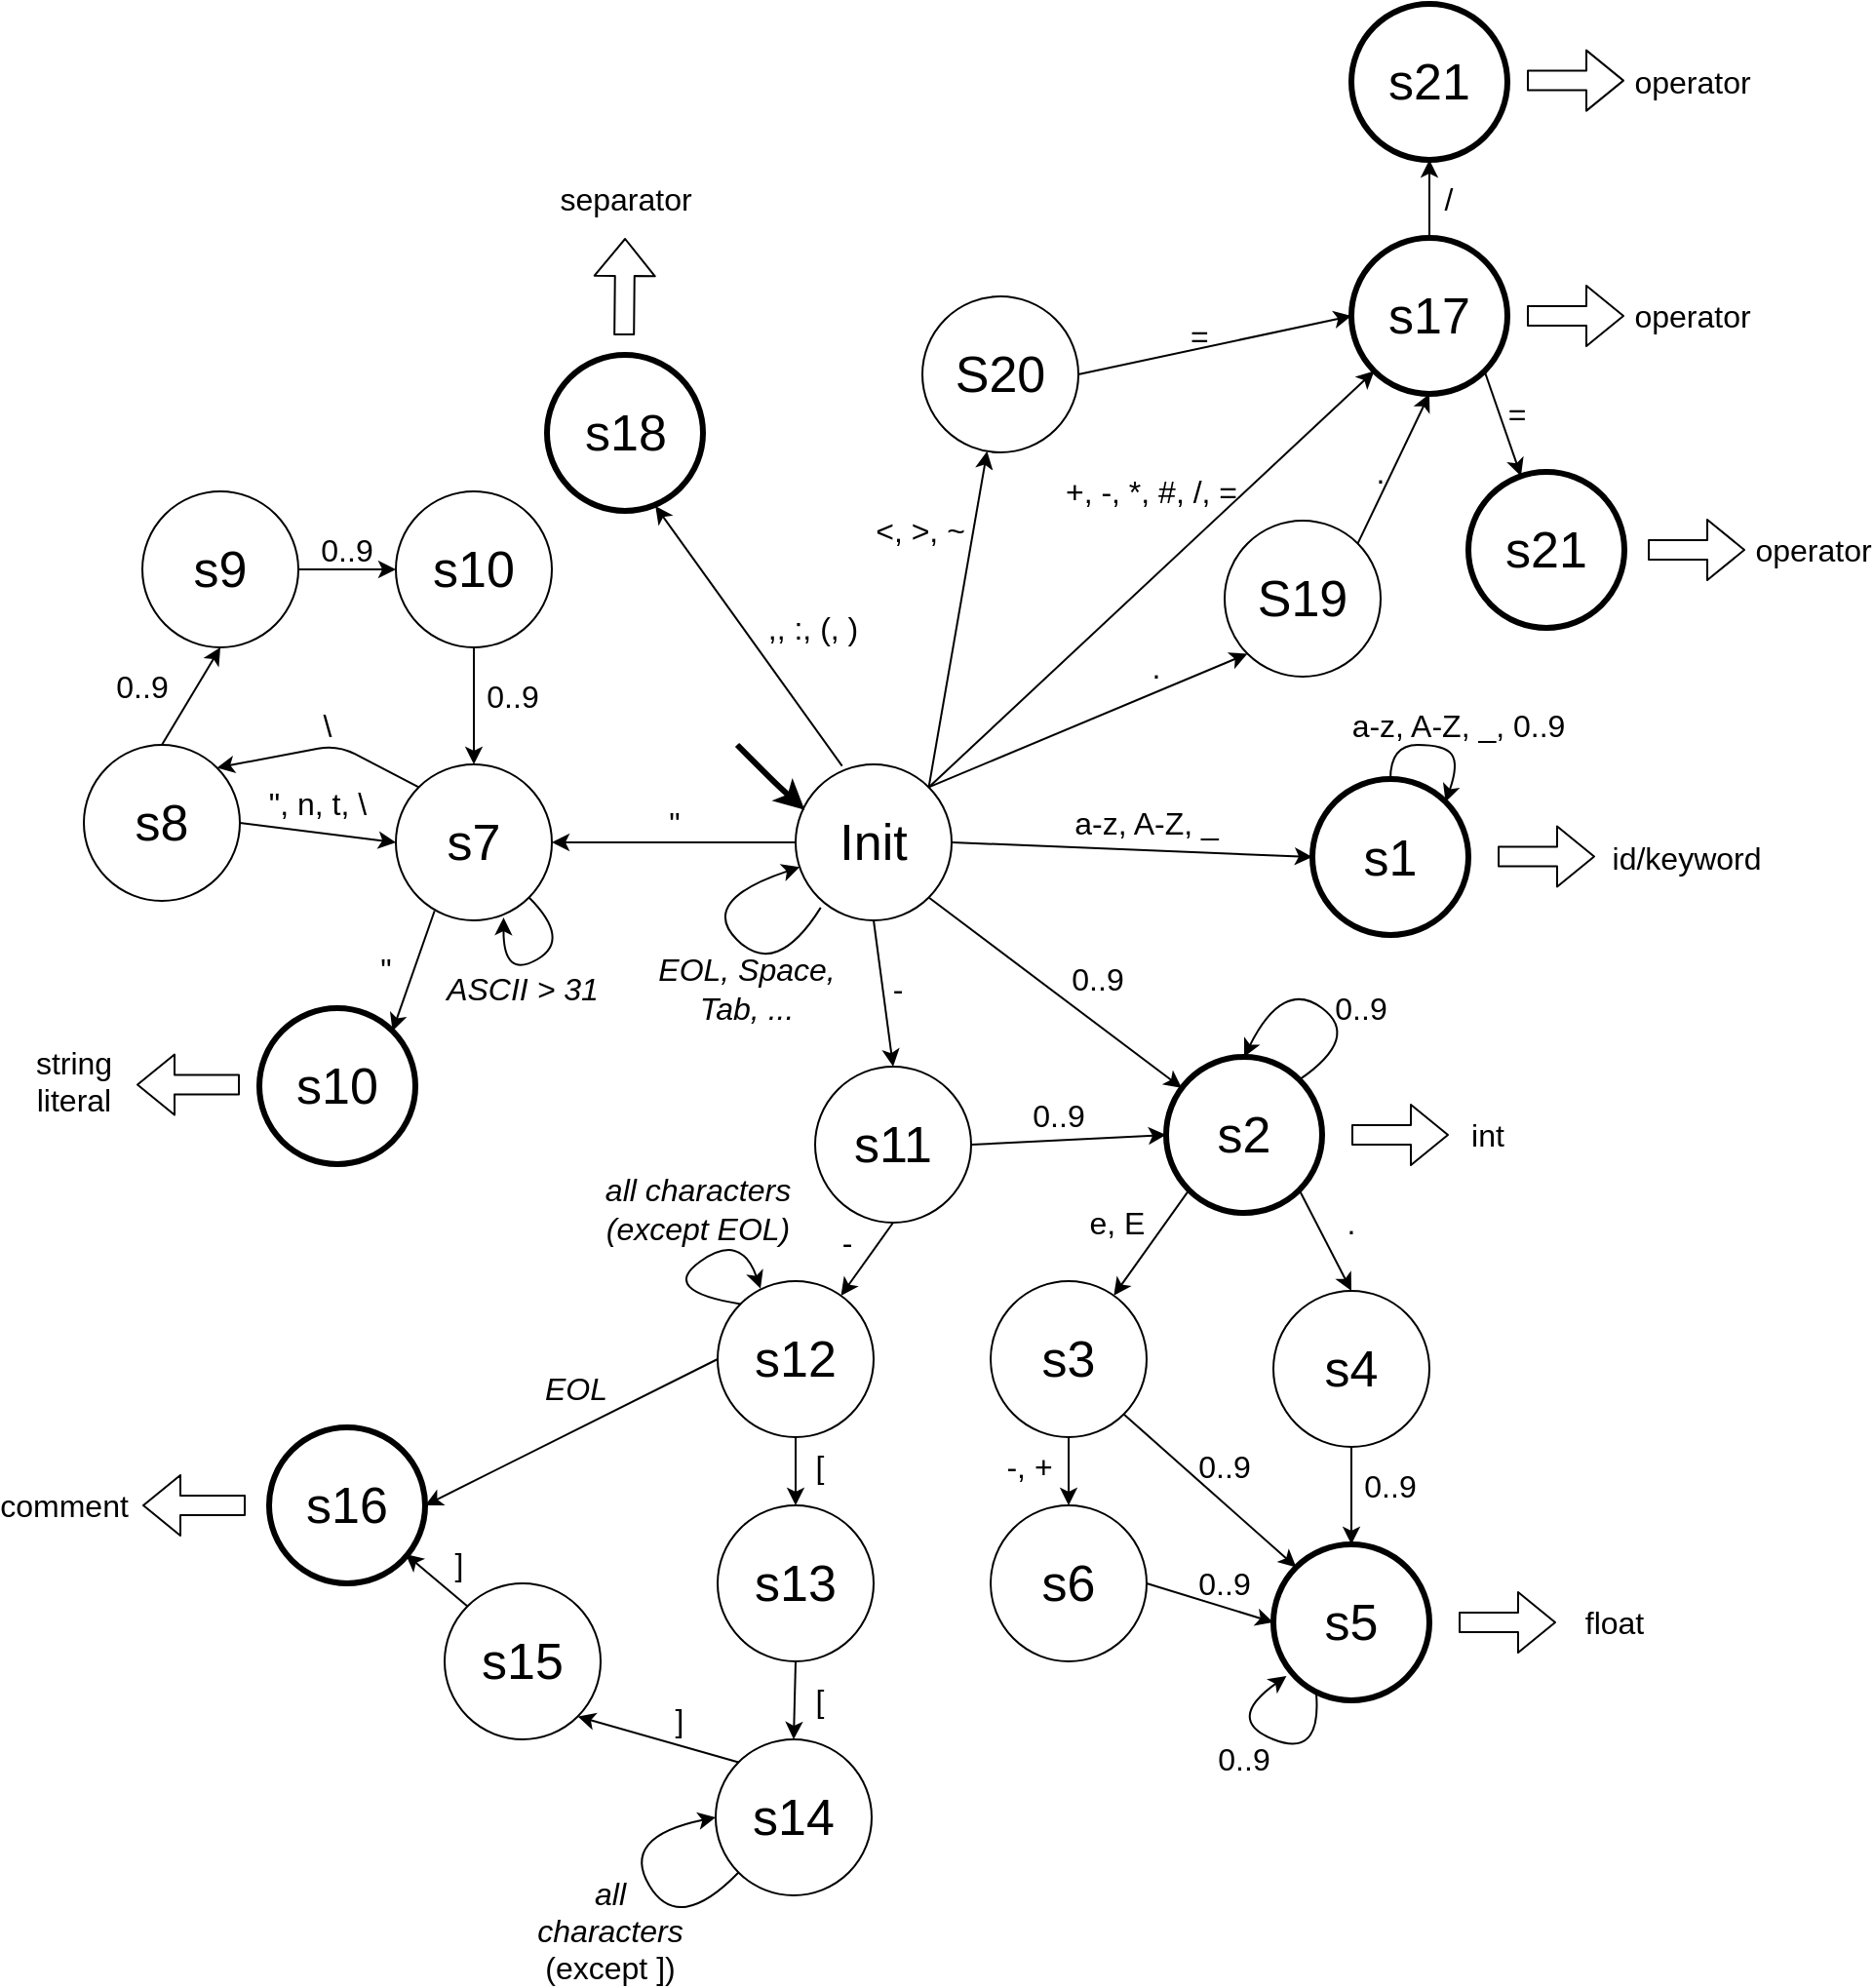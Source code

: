 <mxfile version="15.5.0" type="device"><diagram id="jfhymkSBReP0TE36wZ99" name="Page-1"><mxGraphModel dx="2287" dy="2283" grid="1" gridSize="10" guides="1" tooltips="1" connect="1" arrows="1" fold="1" page="1" pageScale="1" pageWidth="827" pageHeight="1169" math="0" shadow="0"><root><mxCell id="0"/><mxCell id="1" parent="0"/><mxCell id="UPaLBRPtknd_56QeNl5u-7" value="" style="endArrow=classic;html=1;exitX=1;exitY=0.5;exitDx=0;exitDy=0;entryX=0;entryY=0.5;entryDx=0;entryDy=0;" parent="1" source="UPaLBRPtknd_56QeNl5u-9" target="UPaLBRPtknd_56QeNl5u-10" edge="1"><mxGeometry width="50" height="50" relative="1" as="geometry"><mxPoint x="469.9" y="365.97" as="sourcePoint"/><mxPoint x="560.0" y="335" as="targetPoint"/></mxGeometry></mxCell><mxCell id="UPaLBRPtknd_56QeNl5u-8" value="a-z, A-Z, _" style="text;html=1;strokeColor=none;fillColor=none;align=center;verticalAlign=middle;whiteSpace=wrap;rounded=0;fontSize=16;" parent="1" vertex="1"><mxGeometry x="490" y="340" width="80" height="20" as="geometry"/></mxCell><mxCell id="UPaLBRPtknd_56QeNl5u-9" value="Init" style="ellipse;whiteSpace=wrap;html=1;aspect=fixed;fontSize=26;" parent="1" vertex="1"><mxGeometry x="350" y="320" width="80" height="80" as="geometry"/></mxCell><mxCell id="UPaLBRPtknd_56QeNl5u-10" value="s1" style="ellipse;whiteSpace=wrap;html=1;aspect=fixed;fontSize=26;strokeWidth=3;" parent="1" vertex="1"><mxGeometry x="615" y="327.5" width="80" height="80" as="geometry"/></mxCell><mxCell id="UPaLBRPtknd_56QeNl5u-13" value="" style="curved=1;endArrow=classic;html=1;fontSize=26;exitX=0.5;exitY=0;exitDx=0;exitDy=0;entryX=1;entryY=0;entryDx=0;entryDy=0;" parent="1" source="UPaLBRPtknd_56QeNl5u-10" target="UPaLBRPtknd_56QeNl5u-10" edge="1"><mxGeometry width="50" height="50" relative="1" as="geometry"><mxPoint x="600" y="410" as="sourcePoint"/><mxPoint x="650" y="360" as="targetPoint"/><Array as="points"><mxPoint x="655" y="310"/><mxPoint x="683" y="310"/><mxPoint x="690" y="320"/></Array></mxGeometry></mxCell><mxCell id="UPaLBRPtknd_56QeNl5u-14" value="a-z, A-Z, _, 0..9" style="text;html=1;strokeColor=none;fillColor=none;align=center;verticalAlign=middle;whiteSpace=wrap;rounded=0;fontSize=16;" parent="1" vertex="1"><mxGeometry x="630" y="290" width="120" height="20" as="geometry"/></mxCell><mxCell id="UPaLBRPtknd_56QeNl5u-15" value="s2" style="ellipse;whiteSpace=wrap;html=1;aspect=fixed;fontSize=26;strokeWidth=3;" parent="1" vertex="1"><mxGeometry x="540" y="470" width="80" height="80" as="geometry"/></mxCell><mxCell id="UPaLBRPtknd_56QeNl5u-16" value="" style="endArrow=classic;html=1;fontSize=16;exitX=1;exitY=1;exitDx=0;exitDy=0;" parent="1" source="UPaLBRPtknd_56QeNl5u-9" target="UPaLBRPtknd_56QeNl5u-15" edge="1"><mxGeometry width="50" height="50" relative="1" as="geometry"><mxPoint x="570" y="390" as="sourcePoint"/><mxPoint x="620" y="340" as="targetPoint"/></mxGeometry></mxCell><mxCell id="UPaLBRPtknd_56QeNl5u-17" value="0..9" style="text;html=1;strokeColor=none;fillColor=none;align=center;verticalAlign=middle;whiteSpace=wrap;rounded=0;fontSize=16;" parent="1" vertex="1"><mxGeometry x="465" y="420" width="80" height="20" as="geometry"/></mxCell><mxCell id="UPaLBRPtknd_56QeNl5u-19" value="" style="curved=1;endArrow=classic;html=1;fontSize=16;exitX=1;exitY=0;exitDx=0;exitDy=0;entryX=0.5;entryY=0;entryDx=0;entryDy=0;" parent="1" source="UPaLBRPtknd_56QeNl5u-15" target="UPaLBRPtknd_56QeNl5u-15" edge="1"><mxGeometry width="50" height="50" relative="1" as="geometry"><mxPoint x="700" y="430" as="sourcePoint"/><mxPoint x="770" y="380" as="targetPoint"/><Array as="points"><mxPoint x="640" y="460"/><mxPoint x="600" y="430"/></Array></mxGeometry></mxCell><mxCell id="UPaLBRPtknd_56QeNl5u-20" value="0..9" style="text;html=1;strokeColor=none;fillColor=none;align=center;verticalAlign=middle;whiteSpace=wrap;rounded=0;fontSize=16;" parent="1" vertex="1"><mxGeometry x="620" y="435" width="40" height="20" as="geometry"/></mxCell><mxCell id="UPaLBRPtknd_56QeNl5u-21" value="s3" style="ellipse;whiteSpace=wrap;html=1;aspect=fixed;fontSize=26;" parent="1" vertex="1"><mxGeometry x="450" y="585" width="80" height="80" as="geometry"/></mxCell><mxCell id="UPaLBRPtknd_56QeNl5u-23" value="" style="endArrow=classic;html=1;fontSize=16;exitX=0;exitY=1;exitDx=0;exitDy=0;" parent="1" source="UPaLBRPtknd_56QeNl5u-15" target="UPaLBRPtknd_56QeNl5u-21" edge="1"><mxGeometry width="50" height="50" relative="1" as="geometry"><mxPoint x="720" y="430" as="sourcePoint"/><mxPoint x="770" y="380" as="targetPoint"/></mxGeometry></mxCell><mxCell id="UPaLBRPtknd_56QeNl5u-25" value="e, E" style="text;html=1;strokeColor=none;fillColor=none;align=center;verticalAlign=middle;whiteSpace=wrap;rounded=0;fontSize=16;" parent="1" vertex="1"><mxGeometry x="490" y="545" width="50" height="20" as="geometry"/></mxCell><mxCell id="UPaLBRPtknd_56QeNl5u-27" value="s4" style="ellipse;whiteSpace=wrap;html=1;aspect=fixed;fontSize=26;" parent="1" vertex="1"><mxGeometry x="595" y="590" width="80" height="80" as="geometry"/></mxCell><mxCell id="UPaLBRPtknd_56QeNl5u-28" value="" style="endArrow=classic;html=1;fontSize=16;exitX=1;exitY=1;exitDx=0;exitDy=0;entryX=0.5;entryY=0;entryDx=0;entryDy=0;" parent="1" source="UPaLBRPtknd_56QeNl5u-15" target="UPaLBRPtknd_56QeNl5u-27" edge="1"><mxGeometry width="50" height="50" relative="1" as="geometry"><mxPoint x="561.716" y="548.284" as="sourcePoint"/><mxPoint x="523.19" y="602.408" as="targetPoint"/></mxGeometry></mxCell><mxCell id="UPaLBRPtknd_56QeNl5u-29" value="." style="text;html=1;strokeColor=none;fillColor=none;align=center;verticalAlign=middle;whiteSpace=wrap;rounded=0;fontSize=16;" parent="1" vertex="1"><mxGeometry x="615" y="545" width="40" height="20" as="geometry"/></mxCell><mxCell id="UPaLBRPtknd_56QeNl5u-30" value="s5" style="ellipse;whiteSpace=wrap;html=1;aspect=fixed;fontSize=26;strokeWidth=3;" parent="1" vertex="1"><mxGeometry x="595" y="720" width="80" height="80" as="geometry"/></mxCell><mxCell id="UPaLBRPtknd_56QeNl5u-31" value="" style="endArrow=classic;html=1;fontSize=16;exitX=0.5;exitY=1;exitDx=0;exitDy=0;entryX=0.5;entryY=0;entryDx=0;entryDy=0;" parent="1" source="UPaLBRPtknd_56QeNl5u-27" target="UPaLBRPtknd_56QeNl5u-30" edge="1"><mxGeometry width="50" height="50" relative="1" as="geometry"><mxPoint x="618.284" y="548.284" as="sourcePoint"/><mxPoint x="645" y="600" as="targetPoint"/></mxGeometry></mxCell><mxCell id="UPaLBRPtknd_56QeNl5u-32" value="0..9" style="text;html=1;strokeColor=none;fillColor=none;align=center;verticalAlign=middle;whiteSpace=wrap;rounded=0;fontSize=16;" parent="1" vertex="1"><mxGeometry x="635" y="680" width="40" height="20" as="geometry"/></mxCell><mxCell id="UPaLBRPtknd_56QeNl5u-33" value="s6" style="ellipse;whiteSpace=wrap;html=1;aspect=fixed;fontSize=26;" parent="1" vertex="1"><mxGeometry x="450" y="700" width="80" height="80" as="geometry"/></mxCell><mxCell id="UPaLBRPtknd_56QeNl5u-34" value="" style="endArrow=classic;html=1;fontSize=16;exitX=0.5;exitY=1;exitDx=0;exitDy=0;entryX=0.5;entryY=0;entryDx=0;entryDy=0;" parent="1" source="UPaLBRPtknd_56QeNl5u-21" target="UPaLBRPtknd_56QeNl5u-33" edge="1"><mxGeometry width="50" height="50" relative="1" as="geometry"><mxPoint x="518.516" y="665.864" as="sourcePoint"/><mxPoint x="480.0" y="719.995" as="targetPoint"/></mxGeometry></mxCell><mxCell id="UPaLBRPtknd_56QeNl5u-35" value="-, +" style="text;html=1;strokeColor=none;fillColor=none;align=center;verticalAlign=middle;whiteSpace=wrap;rounded=0;fontSize=16;" parent="1" vertex="1"><mxGeometry x="450" y="670" width="40" height="20" as="geometry"/></mxCell><mxCell id="UPaLBRPtknd_56QeNl5u-43" value="0..9" style="text;html=1;strokeColor=none;fillColor=none;align=center;verticalAlign=middle;whiteSpace=wrap;rounded=0;fontSize=16;" parent="1" vertex="1"><mxGeometry x="550" y="670" width="40" height="20" as="geometry"/></mxCell><mxCell id="UPaLBRPtknd_56QeNl5u-44" value="" style="curved=1;endArrow=classic;html=1;fontSize=16;exitX=0.274;exitY=0.947;exitDx=0;exitDy=0;entryX=0.084;entryY=0.844;entryDx=0;entryDy=0;entryPerimeter=0;exitPerimeter=0;" parent="1" source="UPaLBRPtknd_56QeNl5u-30" target="UPaLBRPtknd_56QeNl5u-30" edge="1"><mxGeometry width="50" height="50" relative="1" as="geometry"><mxPoint x="449.0" y="870" as="sourcePoint"/><mxPoint x="452.36" y="851.04" as="targetPoint"/><Array as="points"><mxPoint x="620" y="830"/><mxPoint x="570" y="810"/></Array></mxGeometry></mxCell><mxCell id="UPaLBRPtknd_56QeNl5u-45" value="0..9" style="text;html=1;strokeColor=none;fillColor=none;align=center;verticalAlign=middle;whiteSpace=wrap;rounded=0;fontSize=16;" parent="1" vertex="1"><mxGeometry x="560" y="820" width="40" height="20" as="geometry"/></mxCell><mxCell id="UPaLBRPtknd_56QeNl5u-48" value="" style="endArrow=classic;html=1;fontSize=16;exitX=1;exitY=0.5;exitDx=0;exitDy=0;entryX=0;entryY=0.5;entryDx=0;entryDy=0;" parent="1" source="UPaLBRPtknd_56QeNl5u-33" target="UPaLBRPtknd_56QeNl5u-30" edge="1"><mxGeometry width="50" height="50" relative="1" as="geometry"><mxPoint x="580" y="860" as="sourcePoint"/><mxPoint x="630" y="810" as="targetPoint"/></mxGeometry></mxCell><mxCell id="UPaLBRPtknd_56QeNl5u-49" value="s7" style="ellipse;whiteSpace=wrap;html=1;aspect=fixed;fontSize=26;" parent="1" vertex="1"><mxGeometry x="145" y="320" width="80" height="80" as="geometry"/></mxCell><mxCell id="UPaLBRPtknd_56QeNl5u-50" value="" style="endArrow=classic;html=1;fontSize=16;exitX=0;exitY=0.5;exitDx=0;exitDy=0;entryX=1;entryY=0.5;entryDx=0;entryDy=0;" parent="1" source="UPaLBRPtknd_56QeNl5u-9" target="UPaLBRPtknd_56QeNl5u-49" edge="1"><mxGeometry width="50" height="50" relative="1" as="geometry"><mxPoint x="340" y="540" as="sourcePoint"/><mxPoint x="390" y="490" as="targetPoint"/></mxGeometry></mxCell><mxCell id="UPaLBRPtknd_56QeNl5u-51" value="&quot;" style="text;html=1;strokeColor=none;fillColor=none;align=center;verticalAlign=middle;whiteSpace=wrap;rounded=0;fontSize=16;" parent="1" vertex="1"><mxGeometry x="272.5" y="340" width="30" height="20" as="geometry"/></mxCell><mxCell id="UPaLBRPtknd_56QeNl5u-52" value="s10" style="ellipse;whiteSpace=wrap;html=1;aspect=fixed;fontSize=26;strokeWidth=3;" parent="1" vertex="1"><mxGeometry x="75" y="445" width="80" height="80" as="geometry"/></mxCell><mxCell id="UPaLBRPtknd_56QeNl5u-53" value="s8" style="ellipse;whiteSpace=wrap;html=1;aspect=fixed;fontSize=26;" parent="1" vertex="1"><mxGeometry x="-15" y="310" width="80" height="80" as="geometry"/></mxCell><mxCell id="UPaLBRPtknd_56QeNl5u-54" value="" style="endArrow=classic;html=1;fontSize=16;exitX=0.248;exitY=0.939;exitDx=0;exitDy=0;entryX=1;entryY=0;entryDx=0;entryDy=0;exitPerimeter=0;" parent="1" source="UPaLBRPtknd_56QeNl5u-49" target="UPaLBRPtknd_56QeNl5u-52" edge="1"><mxGeometry width="50" height="50" relative="1" as="geometry"><mxPoint x="415" y="540" as="sourcePoint"/><mxPoint x="465" y="490" as="targetPoint"/></mxGeometry></mxCell><mxCell id="UPaLBRPtknd_56QeNl5u-56" value="&quot;" style="text;html=1;strokeColor=none;fillColor=none;align=center;verticalAlign=middle;whiteSpace=wrap;rounded=0;fontSize=16;" parent="1" vertex="1"><mxGeometry x="125" y="415" width="30" height="20" as="geometry"/></mxCell><mxCell id="UPaLBRPtknd_56QeNl5u-62" value="" style="group;fontSize=15;" parent="1" vertex="1" connectable="0"><mxGeometry x="165" y="415" width="90" height="30" as="geometry"/></mxCell><mxCell id="UPaLBRPtknd_56QeNl5u-60" value="&lt;i style=&quot;font-size: 16px;&quot;&gt;&lt;font style=&quot;font-size: 16px;&quot;&gt;ASCII &amp;gt; 31&lt;/font&gt;&lt;/i&gt;" style="text;html=1;strokeColor=none;fillColor=none;align=center;verticalAlign=middle;whiteSpace=wrap;rounded=0;fontSize=16;" parent="UPaLBRPtknd_56QeNl5u-62" vertex="1"><mxGeometry y="10" width="90" height="20" as="geometry"/></mxCell><mxCell id="UPaLBRPtknd_56QeNl5u-63" value="" style="endArrow=classic;html=1;fontSize=16;exitX=0;exitY=0;exitDx=0;exitDy=0;entryX=1;entryY=0;entryDx=0;entryDy=0;" parent="1" source="UPaLBRPtknd_56QeNl5u-49" target="UPaLBRPtknd_56QeNl5u-53" edge="1"><mxGeometry width="50" height="50" relative="1" as="geometry"><mxPoint x="195" y="455" as="sourcePoint"/><mxPoint x="245" y="405" as="targetPoint"/><Array as="points"><mxPoint x="115" y="310"/></Array></mxGeometry></mxCell><mxCell id="UPaLBRPtknd_56QeNl5u-64" value="\" style="text;html=1;strokeColor=none;fillColor=none;align=center;verticalAlign=middle;whiteSpace=wrap;rounded=0;fontSize=16;" parent="1" vertex="1"><mxGeometry x="95" y="290" width="30" height="20" as="geometry"/></mxCell><mxCell id="UPaLBRPtknd_56QeNl5u-65" value="s9" style="ellipse;whiteSpace=wrap;html=1;aspect=fixed;fontSize=26;" parent="1" vertex="1"><mxGeometry x="15" y="180" width="80" height="80" as="geometry"/></mxCell><mxCell id="UPaLBRPtknd_56QeNl5u-66" value="s10" style="ellipse;whiteSpace=wrap;html=1;aspect=fixed;fontSize=26;" parent="1" vertex="1"><mxGeometry x="145" y="180" width="80" height="80" as="geometry"/></mxCell><mxCell id="UPaLBRPtknd_56QeNl5u-67" value="" style="endArrow=classic;html=1;fontSize=16;entryX=0.5;entryY=1;entryDx=0;entryDy=0;exitX=0.5;exitY=0;exitDx=0;exitDy=0;" parent="1" source="UPaLBRPtknd_56QeNl5u-53" target="UPaLBRPtknd_56QeNl5u-65" edge="1"><mxGeometry width="50" height="50" relative="1" as="geometry"><mxPoint x="55" y="320" as="sourcePoint"/><mxPoint x="105" y="270" as="targetPoint"/></mxGeometry></mxCell><mxCell id="UPaLBRPtknd_56QeNl5u-68" value="" style="endArrow=classic;html=1;fontSize=16;entryX=0;entryY=0.5;entryDx=0;entryDy=0;exitX=1;exitY=0.5;exitDx=0;exitDy=0;" parent="1" source="UPaLBRPtknd_56QeNl5u-65" target="UPaLBRPtknd_56QeNl5u-66" edge="1"><mxGeometry width="50" height="50" relative="1" as="geometry"><mxPoint x="65" y="330" as="sourcePoint"/><mxPoint x="65" y="270" as="targetPoint"/></mxGeometry></mxCell><mxCell id="UPaLBRPtknd_56QeNl5u-69" value="" style="endArrow=classic;html=1;fontSize=16;entryX=0.5;entryY=0;entryDx=0;entryDy=0;exitX=0.5;exitY=1;exitDx=0;exitDy=0;" parent="1" source="UPaLBRPtknd_56QeNl5u-66" target="UPaLBRPtknd_56QeNl5u-49" edge="1"><mxGeometry width="50" height="50" relative="1" as="geometry"><mxPoint x="185" y="290" as="sourcePoint"/><mxPoint x="235" y="290" as="targetPoint"/></mxGeometry></mxCell><mxCell id="UPaLBRPtknd_56QeNl5u-70" value="" style="curved=1;endArrow=classic;html=1;fontSize=16;entryX=0.691;entryY=0.982;entryDx=0;entryDy=0;exitX=1;exitY=1;exitDx=0;exitDy=0;entryPerimeter=0;" parent="1" source="UPaLBRPtknd_56QeNl5u-49" target="UPaLBRPtknd_56QeNl5u-49" edge="1"><mxGeometry width="50" height="50" relative="1" as="geometry"><mxPoint x="175" y="455" as="sourcePoint"/><mxPoint x="225" y="405" as="targetPoint"/><Array as="points"><mxPoint x="235" y="410"/><mxPoint x="200" y="430"/></Array></mxGeometry></mxCell><mxCell id="UPaLBRPtknd_56QeNl5u-71" value="0..9" style="text;html=1;strokeColor=none;fillColor=none;align=center;verticalAlign=middle;whiteSpace=wrap;rounded=0;fontSize=16;" parent="1" vertex="1"><mxGeometry x="-5" y="270" width="40" height="20" as="geometry"/></mxCell><mxCell id="UPaLBRPtknd_56QeNl5u-72" value="0..9" style="text;html=1;strokeColor=none;fillColor=none;align=center;verticalAlign=middle;whiteSpace=wrap;rounded=0;fontSize=16;" parent="1" vertex="1"><mxGeometry x="100" y="200" width="40" height="20" as="geometry"/></mxCell><mxCell id="UPaLBRPtknd_56QeNl5u-73" value="0..9" style="text;html=1;strokeColor=none;fillColor=none;align=center;verticalAlign=middle;whiteSpace=wrap;rounded=0;fontSize=16;" parent="1" vertex="1"><mxGeometry x="185" y="275" width="40" height="20" as="geometry"/></mxCell><mxCell id="UPaLBRPtknd_56QeNl5u-75" value="" style="endArrow=classic;html=1;fontSize=16;exitX=1;exitY=0.5;exitDx=0;exitDy=0;entryX=0;entryY=0.5;entryDx=0;entryDy=0;" parent="1" source="UPaLBRPtknd_56QeNl5u-53" target="UPaLBRPtknd_56QeNl5u-49" edge="1"><mxGeometry width="50" height="50" relative="1" as="geometry"><mxPoint x="285" y="440" as="sourcePoint"/><mxPoint x="335" y="390" as="targetPoint"/></mxGeometry></mxCell><mxCell id="UPaLBRPtknd_56QeNl5u-76" value="&quot;, n, t, \" style="text;html=1;strokeColor=none;fillColor=none;align=center;verticalAlign=middle;whiteSpace=wrap;rounded=0;fontSize=16;" parent="1" vertex="1"><mxGeometry x="75" y="330" width="60" height="20" as="geometry"/></mxCell><mxCell id="UPaLBRPtknd_56QeNl5u-78" value="" style="endArrow=classic;html=1;fontSize=16;entryX=0.058;entryY=0.292;entryDx=0;entryDy=0;strokeWidth=3;entryPerimeter=0;" parent="1" target="UPaLBRPtknd_56QeNl5u-9" edge="1"><mxGeometry width="50" height="50" relative="1" as="geometry"><mxPoint x="320" y="310" as="sourcePoint"/><mxPoint x="400" y="220" as="targetPoint"/><Array as="points"><mxPoint x="340" y="330"/></Array></mxGeometry></mxCell><mxCell id="UPaLBRPtknd_56QeNl5u-79" value="" style="endArrow=classic;html=1;fontSize=16;exitX=0.5;exitY=1;exitDx=0;exitDy=0;entryX=0.5;entryY=0;entryDx=0;entryDy=0;" parent="1" source="UPaLBRPtknd_56QeNl5u-9" target="UPaLBRPtknd_56QeNl5u-81" edge="1"><mxGeometry width="50" height="50" relative="1" as="geometry"><mxPoint x="320.244" y="420.004" as="sourcePoint"/><mxPoint x="420" y="480" as="targetPoint"/></mxGeometry></mxCell><mxCell id="UPaLBRPtknd_56QeNl5u-81" value="s11" style="ellipse;whiteSpace=wrap;html=1;aspect=fixed;fontSize=26;" parent="1" vertex="1"><mxGeometry x="360" y="475" width="80" height="80" as="geometry"/></mxCell><mxCell id="UPaLBRPtknd_56QeNl5u-82" value="-" style="text;html=1;strokeColor=none;fillColor=none;align=center;verticalAlign=middle;whiteSpace=wrap;rounded=0;fontSize=16;" parent="1" vertex="1"><mxGeometry x="390" y="425" width="25" height="20" as="geometry"/></mxCell><mxCell id="UPaLBRPtknd_56QeNl5u-83" value="" style="endArrow=classic;html=1;fontSize=16;exitX=1;exitY=0.5;exitDx=0;exitDy=0;entryX=0;entryY=0.5;entryDx=0;entryDy=0;" parent="1" source="UPaLBRPtknd_56QeNl5u-81" target="UPaLBRPtknd_56QeNl5u-15" edge="1"><mxGeometry width="50" height="50" relative="1" as="geometry"><mxPoint x="600" y="530" as="sourcePoint"/><mxPoint x="650" y="480" as="targetPoint"/></mxGeometry></mxCell><mxCell id="UPaLBRPtknd_56QeNl5u-84" value="-" style="text;html=1;strokeColor=none;fillColor=none;align=center;verticalAlign=middle;whiteSpace=wrap;rounded=0;fontSize=16;" parent="1" vertex="1"><mxGeometry x="364" y="555" width="25" height="20" as="geometry"/></mxCell><mxCell id="UPaLBRPtknd_56QeNl5u-85" value="0..9" style="text;html=1;strokeColor=none;fillColor=none;align=center;verticalAlign=middle;whiteSpace=wrap;rounded=0;fontSize=16;" parent="1" vertex="1"><mxGeometry x="465" y="490" width="40" height="20" as="geometry"/></mxCell><mxCell id="UPaLBRPtknd_56QeNl5u-86" value="s12" style="ellipse;whiteSpace=wrap;html=1;aspect=fixed;fontSize=26;" parent="1" vertex="1"><mxGeometry x="310" y="585" width="80" height="80" as="geometry"/></mxCell><mxCell id="UPaLBRPtknd_56QeNl5u-87" value="" style="endArrow=classic;html=1;fontSize=16;exitX=0.5;exitY=1;exitDx=0;exitDy=0;" parent="1" source="UPaLBRPtknd_56QeNl5u-81" target="UPaLBRPtknd_56QeNl5u-86" edge="1"><mxGeometry width="50" height="50" relative="1" as="geometry"><mxPoint x="371.716" y="398.284" as="sourcePoint"/><mxPoint x="310" y="500" as="targetPoint"/></mxGeometry></mxCell><mxCell id="UPaLBRPtknd_56QeNl5u-89" value="" style="endArrow=classic;html=1;fontSize=16;exitX=0.5;exitY=1;exitDx=0;exitDy=0;" parent="1" source="UPaLBRPtknd_56QeNl5u-86" edge="1"><mxGeometry width="50" height="50" relative="1" as="geometry"><mxPoint x="410" y="565" as="sourcePoint"/><mxPoint x="350" y="700" as="targetPoint"/></mxGeometry></mxCell><mxCell id="UPaLBRPtknd_56QeNl5u-90" value="s13" style="ellipse;whiteSpace=wrap;html=1;aspect=fixed;fontSize=26;" parent="1" vertex="1"><mxGeometry x="310" y="700" width="80" height="80" as="geometry"/></mxCell><mxCell id="UPaLBRPtknd_56QeNl5u-91" value="s14" style="ellipse;whiteSpace=wrap;html=1;aspect=fixed;fontSize=26;" parent="1" vertex="1"><mxGeometry x="309" y="820" width="80" height="80" as="geometry"/></mxCell><mxCell id="UPaLBRPtknd_56QeNl5u-92" value="[" style="text;html=1;strokeColor=none;fillColor=none;align=center;verticalAlign=middle;whiteSpace=wrap;rounded=0;fontSize=16;" parent="1" vertex="1"><mxGeometry x="350" y="670" width="25" height="20" as="geometry"/></mxCell><mxCell id="UPaLBRPtknd_56QeNl5u-93" value="[" style="text;html=1;strokeColor=none;fillColor=none;align=center;verticalAlign=middle;whiteSpace=wrap;rounded=0;fontSize=16;" parent="1" vertex="1"><mxGeometry x="350" y="790" width="25" height="20" as="geometry"/></mxCell><mxCell id="UPaLBRPtknd_56QeNl5u-94" value="" style="endArrow=classic;html=1;fontSize=16;exitX=0.5;exitY=1;exitDx=0;exitDy=0;entryX=0.5;entryY=0;entryDx=0;entryDy=0;" parent="1" source="UPaLBRPtknd_56QeNl5u-90" target="UPaLBRPtknd_56QeNl5u-91" edge="1"><mxGeometry width="50" height="50" relative="1" as="geometry"><mxPoint x="570" y="600" as="sourcePoint"/><mxPoint x="620" y="550" as="targetPoint"/></mxGeometry></mxCell><mxCell id="UPaLBRPtknd_56QeNl5u-95" value="s15" style="ellipse;whiteSpace=wrap;html=1;aspect=fixed;fontSize=26;" parent="1" vertex="1"><mxGeometry x="170" y="740" width="80" height="80" as="geometry"/></mxCell><mxCell id="UPaLBRPtknd_56QeNl5u-96" value="s16" style="ellipse;whiteSpace=wrap;html=1;aspect=fixed;fontSize=26;strokeWidth=3;" parent="1" vertex="1"><mxGeometry x="80" y="660" width="80" height="80" as="geometry"/></mxCell><mxCell id="UPaLBRPtknd_56QeNl5u-97" value="" style="endArrow=classic;html=1;fontSize=16;entryX=1;entryY=1;entryDx=0;entryDy=0;exitX=0;exitY=0;exitDx=0;exitDy=0;" parent="1" source="UPaLBRPtknd_56QeNl5u-91" target="UPaLBRPtknd_56QeNl5u-95" edge="1"><mxGeometry width="50" height="50" relative="1" as="geometry"><mxPoint x="351.5" y="930" as="sourcePoint"/><mxPoint x="401.5" y="880" as="targetPoint"/></mxGeometry></mxCell><mxCell id="UPaLBRPtknd_56QeNl5u-99" value="" style="endArrow=classic;html=1;fontSize=16;exitX=0;exitY=0;exitDx=0;exitDy=0;" parent="1" source="UPaLBRPtknd_56QeNl5u-95" edge="1"><mxGeometry width="50" height="50" relative="1" as="geometry"><mxPoint x="387.284" y="898.284" as="sourcePoint"/><mxPoint x="150" y="725" as="targetPoint"/></mxGeometry></mxCell><mxCell id="UPaLBRPtknd_56QeNl5u-100" value="]" style="text;html=1;strokeColor=none;fillColor=none;align=center;verticalAlign=middle;whiteSpace=wrap;rounded=0;fontSize=16;" parent="1" vertex="1"><mxGeometry x="165" y="720" width="25" height="20" as="geometry"/></mxCell><mxCell id="UPaLBRPtknd_56QeNl5u-102" value="]" style="text;html=1;strokeColor=none;fillColor=none;align=center;verticalAlign=middle;whiteSpace=wrap;rounded=0;fontSize=16;" parent="1" vertex="1"><mxGeometry x="277.5" y="800" width="25" height="20" as="geometry"/></mxCell><mxCell id="UPaLBRPtknd_56QeNl5u-105" value="" style="curved=1;endArrow=classic;html=1;fontSize=16;entryX=0;entryY=0.5;entryDx=0;entryDy=0;exitX=0;exitY=1;exitDx=0;exitDy=0;" parent="1" source="UPaLBRPtknd_56QeNl5u-91" target="UPaLBRPtknd_56QeNl5u-91" edge="1"><mxGeometry width="50" height="50" relative="1" as="geometry"><mxPoint x="273.284" y="890.004" as="sourcePoint"/><mxPoint x="260.28" y="900.28" as="targetPoint"/><Array as="points"><mxPoint x="290" y="920"/><mxPoint x="260" y="870"/></Array></mxGeometry></mxCell><mxCell id="UPaLBRPtknd_56QeNl5u-107" value="&lt;i&gt;all characters&lt;/i&gt; (except ])" style="text;html=1;strokeColor=none;fillColor=none;align=center;verticalAlign=middle;whiteSpace=wrap;rounded=0;fontSize=16;" parent="1" vertex="1"><mxGeometry x="221.25" y="900" width="67.5" height="35" as="geometry"/></mxCell><mxCell id="UPaLBRPtknd_56QeNl5u-110" value="" style="curved=1;endArrow=classic;html=1;fontSize=16;exitX=0;exitY=0;exitDx=0;exitDy=0;entryX=0.275;entryY=0.048;entryDx=0;entryDy=0;entryPerimeter=0;" parent="1" source="UPaLBRPtknd_56QeNl5u-86" target="UPaLBRPtknd_56QeNl5u-86" edge="1"><mxGeometry width="50" height="50" relative="1" as="geometry"><mxPoint x="290" y="585" as="sourcePoint"/><mxPoint x="340" y="535" as="targetPoint"/><Array as="points"><mxPoint x="280" y="590"/><mxPoint x="322" y="560"/></Array></mxGeometry></mxCell><mxCell id="UPaLBRPtknd_56QeNl5u-111" value="&lt;div&gt;&lt;i&gt;all characters&lt;/i&gt;&lt;/div&gt;&lt;div&gt;&lt;i&gt;(except EOL)&lt;br&gt;&lt;/i&gt;&lt;/div&gt;" style="text;html=1;strokeColor=none;fillColor=none;align=center;verticalAlign=middle;whiteSpace=wrap;rounded=0;fontSize=16;" parent="1" vertex="1"><mxGeometry x="250" y="520" width="100" height="55" as="geometry"/></mxCell><mxCell id="UPaLBRPtknd_56QeNl5u-115" value="" style="endArrow=classic;html=1;fontSize=16;entryX=1;entryY=0.5;entryDx=0;entryDy=0;exitX=0;exitY=0.5;exitDx=0;exitDy=0;" parent="1" source="UPaLBRPtknd_56QeNl5u-86" target="UPaLBRPtknd_56QeNl5u-96" edge="1"><mxGeometry width="50" height="50" relative="1" as="geometry"><mxPoint x="220" y="660" as="sourcePoint"/><mxPoint x="270" y="610" as="targetPoint"/></mxGeometry></mxCell><mxCell id="UPaLBRPtknd_56QeNl5u-116" value="EOL" style="text;html=1;strokeColor=none;fillColor=none;align=center;verticalAlign=middle;whiteSpace=wrap;rounded=0;fontSize=16;fontStyle=2" parent="1" vertex="1"><mxGeometry x="225" y="630" width="25" height="20" as="geometry"/></mxCell><mxCell id="UPaLBRPtknd_56QeNl5u-118" value="" style="curved=1;endArrow=classic;html=1;fontSize=16;exitX=0.161;exitY=0.918;exitDx=0;exitDy=0;exitPerimeter=0;" parent="1" source="UPaLBRPtknd_56QeNl5u-9" target="UPaLBRPtknd_56QeNl5u-9" edge="1"><mxGeometry width="50" height="50" relative="1" as="geometry"><mxPoint x="275" y="460" as="sourcePoint"/><mxPoint x="325" y="410" as="targetPoint"/><Array as="points"><mxPoint x="340" y="430"/><mxPoint x="300" y="390"/></Array></mxGeometry></mxCell><mxCell id="UPaLBRPtknd_56QeNl5u-119" value="EOL, Space, Tab, ..." style="text;html=1;strokeColor=none;fillColor=none;align=center;verticalAlign=middle;whiteSpace=wrap;rounded=0;fontSize=16;fontStyle=2" parent="1" vertex="1"><mxGeometry x="275" y="407.5" width="100" height="55" as="geometry"/></mxCell><mxCell id="UPaLBRPtknd_56QeNl5u-120" value="s17" style="ellipse;whiteSpace=wrap;html=1;aspect=fixed;fontSize=26;strokeWidth=3;" parent="1" vertex="1"><mxGeometry x="635" y="50" width="80" height="80" as="geometry"/></mxCell><mxCell id="UPaLBRPtknd_56QeNl5u-121" value="s18" style="ellipse;whiteSpace=wrap;html=1;aspect=fixed;fontSize=26;strokeWidth=3;" parent="1" vertex="1"><mxGeometry x="222.5" y="110" width="80" height="80" as="geometry"/></mxCell><mxCell id="UPaLBRPtknd_56QeNl5u-122" value="" style="endArrow=classic;html=1;fontSize=16;entryX=0;entryY=1;entryDx=0;entryDy=0;exitX=1;exitY=0;exitDx=0;exitDy=0;" parent="1" source="UPaLBRPtknd_56QeNl5u-9" target="UPaLBRPtknd_56QeNl5u-120" edge="1"><mxGeometry width="50" height="50" relative="1" as="geometry"><mxPoint x="300" y="300" as="sourcePoint"/><mxPoint x="371.716" y="341.716" as="targetPoint"/></mxGeometry></mxCell><mxCell id="UPaLBRPtknd_56QeNl5u-123" value="+, -, *, #, /, =" style="text;html=1;strokeColor=none;fillColor=none;align=center;verticalAlign=middle;whiteSpace=wrap;rounded=0;fontSize=16;" parent="1" vertex="1"><mxGeometry x="485" y="170" width="95" height="20" as="geometry"/></mxCell><mxCell id="UPaLBRPtknd_56QeNl5u-126" value="&amp;nbsp;=" style="text;html=1;strokeColor=none;fillColor=none;align=center;verticalAlign=middle;whiteSpace=wrap;rounded=0;fontSize=16;" parent="1" vertex="1"><mxGeometry x="510" y="90" width="90" height="20" as="geometry"/></mxCell><mxCell id="UPaLBRPtknd_56QeNl5u-127" value="" style="endArrow=classic;html=1;fontSize=16;entryX=0.695;entryY=0.969;entryDx=0;entryDy=0;entryPerimeter=0;exitX=0.298;exitY=0.01;exitDx=0;exitDy=0;exitPerimeter=0;" parent="1" target="UPaLBRPtknd_56QeNl5u-121" edge="1" source="UPaLBRPtknd_56QeNl5u-9"><mxGeometry width="50" height="50" relative="1" as="geometry"><mxPoint x="389" y="320" as="sourcePoint"/><mxPoint x="439" y="270" as="targetPoint"/></mxGeometry></mxCell><mxCell id="UPaLBRPtknd_56QeNl5u-128" value=",, :, (, )" style="text;html=1;strokeColor=none;fillColor=none;align=center;verticalAlign=middle;whiteSpace=wrap;rounded=0;fontSize=16;" parent="1" vertex="1"><mxGeometry x="329" y="240" width="60" height="20" as="geometry"/></mxCell><mxCell id="UPaLBRPtknd_56QeNl5u-130" value="" style="shape=flexArrow;endArrow=classic;html=1;fontSize=16;strokeWidth=1;" parent="1" edge="1"><mxGeometry width="50" height="50" relative="1" as="geometry"><mxPoint x="690" y="760" as="sourcePoint"/><mxPoint x="740" y="760" as="targetPoint"/></mxGeometry></mxCell><mxCell id="UPaLBRPtknd_56QeNl5u-132" value="" style="shape=flexArrow;endArrow=classic;html=1;fontSize=16;strokeWidth=1;" parent="1" edge="1"><mxGeometry width="50" height="50" relative="1" as="geometry"><mxPoint x="635" y="510" as="sourcePoint"/><mxPoint x="685" y="510" as="targetPoint"/></mxGeometry></mxCell><mxCell id="UPaLBRPtknd_56QeNl5u-133" value="" style="shape=flexArrow;endArrow=classic;html=1;fontSize=16;strokeWidth=1;" parent="1" edge="1"><mxGeometry width="50" height="50" relative="1" as="geometry"><mxPoint x="710" y="367.21" as="sourcePoint"/><mxPoint x="760" y="367.21" as="targetPoint"/></mxGeometry></mxCell><mxCell id="UPaLBRPtknd_56QeNl5u-134" value="" style="shape=flexArrow;endArrow=classic;html=1;fontSize=16;strokeWidth=1;" parent="1" edge="1"><mxGeometry width="50" height="50" relative="1" as="geometry"><mxPoint x="725" y="90.0" as="sourcePoint"/><mxPoint x="775" y="90.0" as="targetPoint"/></mxGeometry></mxCell><mxCell id="UPaLBRPtknd_56QeNl5u-135" value="" style="shape=flexArrow;endArrow=classic;html=1;fontSize=16;strokeWidth=1;" parent="1" edge="1"><mxGeometry width="50" height="50" relative="1" as="geometry"><mxPoint x="262.08" y="100" as="sourcePoint"/><mxPoint x="262.56" y="50" as="targetPoint"/></mxGeometry></mxCell><mxCell id="UPaLBRPtknd_56QeNl5u-136" value="" style="shape=flexArrow;endArrow=classic;html=1;fontSize=16;strokeWidth=1;" parent="1" edge="1"><mxGeometry width="50" height="50" relative="1" as="geometry"><mxPoint x="68" y="700" as="sourcePoint"/><mxPoint x="15" y="700" as="targetPoint"/></mxGeometry></mxCell><mxCell id="UPaLBRPtknd_56QeNl5u-137" value="" style="shape=flexArrow;endArrow=classic;html=1;fontSize=16;strokeWidth=1;" parent="1" edge="1"><mxGeometry width="50" height="50" relative="1" as="geometry"><mxPoint x="65" y="484.29" as="sourcePoint"/><mxPoint x="12.0" y="484.29" as="targetPoint"/></mxGeometry></mxCell><mxCell id="UPaLBRPtknd_56QeNl5u-138" value="float" style="text;html=1;strokeColor=none;fillColor=none;align=center;verticalAlign=middle;whiteSpace=wrap;rounded=0;fontSize=16;" parent="1" vertex="1"><mxGeometry x="750" y="750" width="40" height="20" as="geometry"/></mxCell><mxCell id="UPaLBRPtknd_56QeNl5u-140" value="int" style="text;html=1;strokeColor=none;fillColor=none;align=center;verticalAlign=middle;whiteSpace=wrap;rounded=0;fontSize=16;" parent="1" vertex="1"><mxGeometry x="685" y="500" width="40" height="20" as="geometry"/></mxCell><mxCell id="UPaLBRPtknd_56QeNl5u-141" value="id/keyword" style="text;html=1;strokeColor=none;fillColor=none;align=center;verticalAlign=middle;whiteSpace=wrap;rounded=0;fontSize=16;" parent="1" vertex="1"><mxGeometry x="787" y="357.5" width="40" height="20" as="geometry"/></mxCell><mxCell id="UPaLBRPtknd_56QeNl5u-142" value="operator" style="text;html=1;strokeColor=none;fillColor=none;align=center;verticalAlign=middle;whiteSpace=wrap;rounded=0;fontSize=16;" parent="1" vertex="1"><mxGeometry x="790" y="80" width="40" height="20" as="geometry"/></mxCell><mxCell id="UPaLBRPtknd_56QeNl5u-143" value="separator" style="text;html=1;strokeColor=none;fillColor=none;align=center;verticalAlign=middle;whiteSpace=wrap;rounded=0;fontSize=16;" parent="1" vertex="1"><mxGeometry x="242.5" y="20" width="40" height="20" as="geometry"/></mxCell><mxCell id="UPaLBRPtknd_56QeNl5u-145" value="&lt;div&gt;&lt;br&gt;&lt;/div&gt;&lt;div&gt;string literal&lt;br&gt;&lt;/div&gt;" style="text;html=1;strokeColor=none;fillColor=none;align=center;verticalAlign=middle;whiteSpace=wrap;rounded=0;fontSize=16;" parent="1" vertex="1"><mxGeometry x="-40" y="462.5" width="40" height="20" as="geometry"/></mxCell><mxCell id="UPaLBRPtknd_56QeNl5u-147" value="comment" style="text;html=1;strokeColor=none;fillColor=none;align=center;verticalAlign=middle;whiteSpace=wrap;rounded=0;fontSize=16;" parent="1" vertex="1"><mxGeometry x="-45" y="690" width="40" height="20" as="geometry"/></mxCell><mxCell id="TF9PBZlByJdU3aYzOGNC-2" value="" style="endArrow=classic;html=1;fontSize=16;exitX=1;exitY=1;exitDx=0;exitDy=0;entryX=0;entryY=0;entryDx=0;entryDy=0;" parent="1" source="UPaLBRPtknd_56QeNl5u-21" target="UPaLBRPtknd_56QeNl5u-30" edge="1"><mxGeometry width="50" height="50" relative="1" as="geometry"><mxPoint x="540" y="750" as="sourcePoint"/><mxPoint x="605" y="770" as="targetPoint"/></mxGeometry></mxCell><mxCell id="TF9PBZlByJdU3aYzOGNC-3" value="0..9" style="text;html=1;strokeColor=none;fillColor=none;align=center;verticalAlign=middle;whiteSpace=wrap;rounded=0;fontSize=16;" parent="1" vertex="1"><mxGeometry x="550" y="730" width="40" height="20" as="geometry"/></mxCell><mxCell id="TF9PBZlByJdU3aYzOGNC-4" value="" style="endArrow=classic;html=1;fontSize=16;exitX=1;exitY=0;exitDx=0;exitDy=0;entryX=0;entryY=1;entryDx=0;entryDy=0;" parent="1" source="UPaLBRPtknd_56QeNl5u-9" target="TF9PBZlByJdU3aYzOGNC-5" edge="1"><mxGeometry width="50" height="50" relative="1" as="geometry"><mxPoint x="428.284" y="341.716" as="sourcePoint"/><mxPoint x="540" y="240" as="targetPoint"/></mxGeometry></mxCell><mxCell id="TF9PBZlByJdU3aYzOGNC-5" value="S19" style="ellipse;whiteSpace=wrap;html=1;aspect=fixed;fontSize=26;" parent="1" vertex="1"><mxGeometry x="570" y="195" width="80" height="80" as="geometry"/></mxCell><mxCell id="TF9PBZlByJdU3aYzOGNC-6" value="" style="endArrow=classic;html=1;fontSize=16;exitX=1;exitY=0;exitDx=0;exitDy=0;entryX=0.5;entryY=1;entryDx=0;entryDy=0;" parent="1" source="TF9PBZlByJdU3aYzOGNC-5" target="UPaLBRPtknd_56QeNl5u-120" edge="1"><mxGeometry width="50" height="50" relative="1" as="geometry"><mxPoint x="550.004" y="199.996" as="sourcePoint"/><mxPoint x="648.436" y="156.564" as="targetPoint"/></mxGeometry></mxCell><mxCell id="TF9PBZlByJdU3aYzOGNC-7" value="." style="text;html=1;strokeColor=none;fillColor=none;align=center;verticalAlign=middle;whiteSpace=wrap;rounded=0;fontSize=16;" parent="1" vertex="1"><mxGeometry x="640" y="160" width="20" height="20" as="geometry"/></mxCell><mxCell id="TF9PBZlByJdU3aYzOGNC-8" value="." style="text;html=1;strokeColor=none;fillColor=none;align=center;verticalAlign=middle;whiteSpace=wrap;rounded=0;fontSize=16;" parent="1" vertex="1"><mxGeometry x="525" y="260" width="20" height="20" as="geometry"/></mxCell><mxCell id="6NA6GulhIW76kVSZ6xMm-2" value="S20" style="ellipse;whiteSpace=wrap;html=1;aspect=fixed;fontSize=26;" vertex="1" parent="1"><mxGeometry x="415" y="80" width="80" height="80" as="geometry"/></mxCell><mxCell id="6NA6GulhIW76kVSZ6xMm-4" value="" style="endArrow=classic;html=1;fontSize=16;exitX=1;exitY=0;exitDx=0;exitDy=0;" edge="1" parent="1" source="UPaLBRPtknd_56QeNl5u-9" target="6NA6GulhIW76kVSZ6xMm-2"><mxGeometry width="50" height="50" relative="1" as="geometry"><mxPoint x="428.284" y="341.716" as="sourcePoint"/><mxPoint x="551.716" y="258.284" as="targetPoint"/></mxGeometry></mxCell><mxCell id="6NA6GulhIW76kVSZ6xMm-6" value="&amp;lt;, &amp;gt;, ~" style="text;html=1;strokeColor=none;fillColor=none;align=center;verticalAlign=middle;whiteSpace=wrap;rounded=0;fontSize=16;" vertex="1" parent="1"><mxGeometry x="369" y="190" width="90" height="20" as="geometry"/></mxCell><mxCell id="6NA6GulhIW76kVSZ6xMm-7" value="" style="endArrow=classic;html=1;fontSize=16;exitX=1;exitY=0.5;exitDx=0;exitDy=0;entryX=0;entryY=0.5;entryDx=0;entryDy=0;" edge="1" parent="1" source="6NA6GulhIW76kVSZ6xMm-2" target="UPaLBRPtknd_56QeNl5u-120"><mxGeometry width="50" height="50" relative="1" as="geometry"><mxPoint x="428.284" y="341.716" as="sourcePoint"/><mxPoint x="425" y="60.0" as="targetPoint"/><Array as="points"/></mxGeometry></mxCell><mxCell id="6NA6GulhIW76kVSZ6xMm-10" value="s21" style="ellipse;whiteSpace=wrap;html=1;aspect=fixed;fontSize=26;strokeWidth=3;" vertex="1" parent="1"><mxGeometry x="635" y="-70" width="80" height="80" as="geometry"/></mxCell><mxCell id="6NA6GulhIW76kVSZ6xMm-11" value="" style="endArrow=classic;html=1;fontSize=16;entryX=0.5;entryY=1;entryDx=0;entryDy=0;exitX=0.5;exitY=0;exitDx=0;exitDy=0;" edge="1" parent="1" source="UPaLBRPtknd_56QeNl5u-120" target="6NA6GulhIW76kVSZ6xMm-10"><mxGeometry width="50" height="50" relative="1" as="geometry"><mxPoint x="428.284" y="341.716" as="sourcePoint"/><mxPoint x="681.716" y="98.284" as="targetPoint"/></mxGeometry></mxCell><mxCell id="6NA6GulhIW76kVSZ6xMm-12" value="/" style="text;html=1;strokeColor=none;fillColor=none;align=center;verticalAlign=middle;whiteSpace=wrap;rounded=0;fontSize=16;" vertex="1" parent="1"><mxGeometry x="640" y="20" width="90" height="20" as="geometry"/></mxCell><mxCell id="6NA6GulhIW76kVSZ6xMm-13" value="" style="shape=flexArrow;endArrow=classic;html=1;fontSize=16;strokeWidth=1;" edge="1" parent="1"><mxGeometry width="50" height="50" relative="1" as="geometry"><mxPoint x="725" y="-30.69" as="sourcePoint"/><mxPoint x="775" y="-30.69" as="targetPoint"/></mxGeometry></mxCell><mxCell id="6NA6GulhIW76kVSZ6xMm-14" value="operator" style="text;html=1;strokeColor=none;fillColor=none;align=center;verticalAlign=middle;whiteSpace=wrap;rounded=0;fontSize=16;" vertex="1" parent="1"><mxGeometry x="790" y="-40" width="40" height="20" as="geometry"/></mxCell><mxCell id="6NA6GulhIW76kVSZ6xMm-15" value="s21" style="ellipse;whiteSpace=wrap;html=1;aspect=fixed;fontSize=26;strokeWidth=3;" vertex="1" parent="1"><mxGeometry x="695" y="170" width="80" height="80" as="geometry"/></mxCell><mxCell id="6NA6GulhIW76kVSZ6xMm-16" value="" style="endArrow=classic;html=1;fontSize=16;exitX=1;exitY=1;exitDx=0;exitDy=0;" edge="1" parent="1" source="UPaLBRPtknd_56QeNl5u-120" target="6NA6GulhIW76kVSZ6xMm-15"><mxGeometry width="50" height="50" relative="1" as="geometry"><mxPoint x="685" y="60" as="sourcePoint"/><mxPoint x="685" y="20" as="targetPoint"/></mxGeometry></mxCell><mxCell id="6NA6GulhIW76kVSZ6xMm-17" value="=" style="text;html=1;strokeColor=none;fillColor=none;align=center;verticalAlign=middle;whiteSpace=wrap;rounded=0;fontSize=16;" vertex="1" parent="1"><mxGeometry x="675" y="130" width="90" height="20" as="geometry"/></mxCell><mxCell id="6NA6GulhIW76kVSZ6xMm-20" value="" style="shape=flexArrow;endArrow=classic;html=1;fontSize=16;strokeWidth=1;" edge="1" parent="1"><mxGeometry width="50" height="50" relative="1" as="geometry"><mxPoint x="787" y="210.0" as="sourcePoint"/><mxPoint x="837" y="210.0" as="targetPoint"/></mxGeometry></mxCell><mxCell id="6NA6GulhIW76kVSZ6xMm-21" value="operator" style="text;html=1;strokeColor=none;fillColor=none;align=center;verticalAlign=middle;whiteSpace=wrap;rounded=0;fontSize=16;" vertex="1" parent="1"><mxGeometry x="852" y="200" width="40" height="20" as="geometry"/></mxCell></root></mxGraphModel></diagram></mxfile>